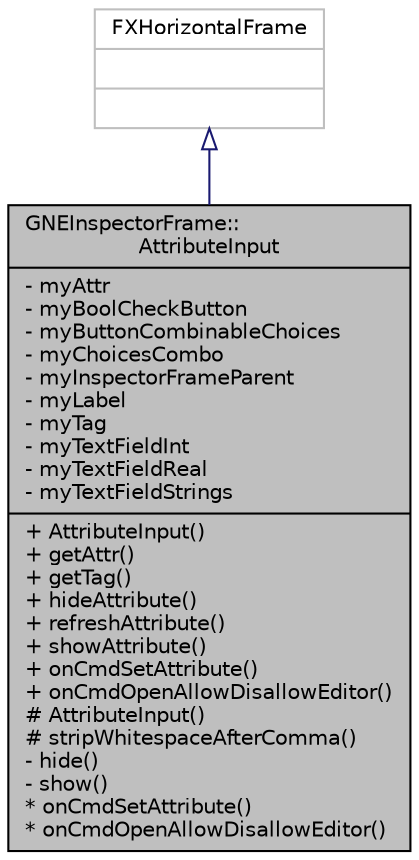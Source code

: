 digraph "GNEInspectorFrame::AttributeInput"
{
  edge [fontname="Helvetica",fontsize="10",labelfontname="Helvetica",labelfontsize="10"];
  node [fontname="Helvetica",fontsize="10",shape=record];
  Node0 [label="{GNEInspectorFrame::\lAttributeInput\n|- myAttr\l- myBoolCheckButton\l- myButtonCombinableChoices\l- myChoicesCombo\l- myInspectorFrameParent\l- myLabel\l- myTag\l- myTextFieldInt\l- myTextFieldReal\l- myTextFieldStrings\l|+ AttributeInput()\l+ getAttr()\l+ getTag()\l+ hideAttribute()\l+ refreshAttribute()\l+ showAttribute()\l+ onCmdSetAttribute()\l+ onCmdOpenAllowDisallowEditor()\l# AttributeInput()\l# stripWhitespaceAfterComma()\l- hide()\l- show()\l* onCmdSetAttribute()\l* onCmdOpenAllowDisallowEditor()\l}",height=0.2,width=0.4,color="black", fillcolor="grey75", style="filled", fontcolor="black"];
  Node1 -> Node0 [dir="back",color="midnightblue",fontsize="10",style="solid",arrowtail="onormal",fontname="Helvetica"];
  Node1 [label="{FXHorizontalFrame\n||}",height=0.2,width=0.4,color="grey75", fillcolor="white", style="filled"];
}
